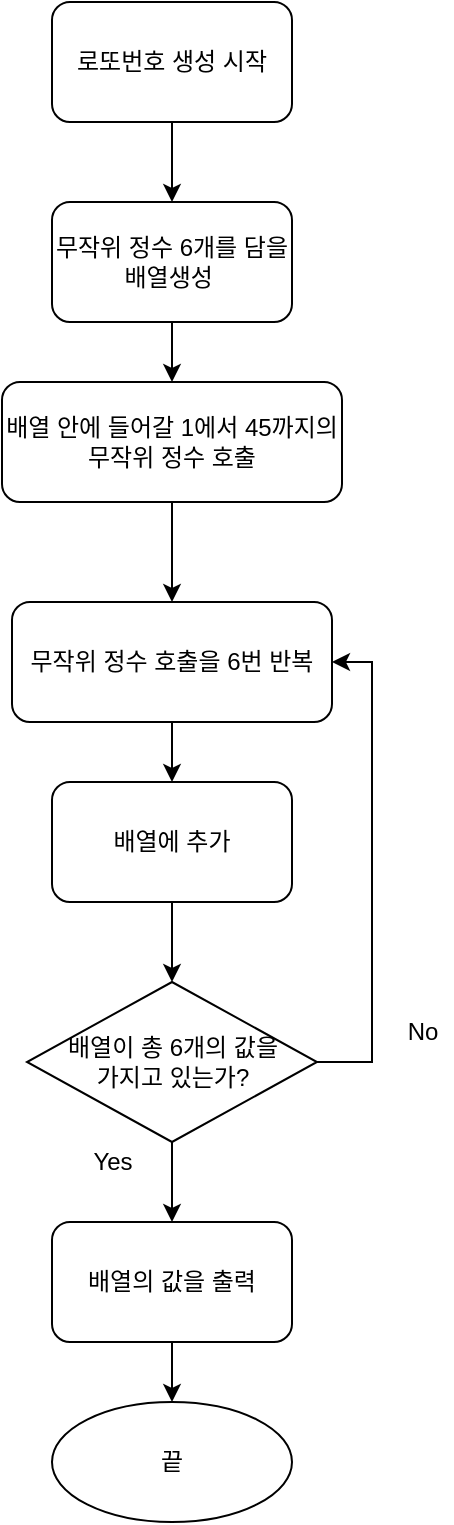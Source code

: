 <mxfile version="16.5.1" type="device"><diagram id="CnlV8Qyk_oenkaBdWZ6_" name="페이지-1"><mxGraphModel dx="1106" dy="876" grid="1" gridSize="10" guides="1" tooltips="1" connect="1" arrows="1" fold="1" page="1" pageScale="1" pageWidth="827" pageHeight="1169" math="0" shadow="0"><root><mxCell id="0"/><mxCell id="1" parent="0"/><mxCell id="0YTTxvDnGQ7QqKEgSEvf-8" value="" style="edgeStyle=orthogonalEdgeStyle;rounded=0;orthogonalLoop=1;jettySize=auto;html=1;" parent="1" source="0YTTxvDnGQ7QqKEgSEvf-1" target="0YTTxvDnGQ7QqKEgSEvf-2" edge="1"><mxGeometry relative="1" as="geometry"/></mxCell><mxCell id="0YTTxvDnGQ7QqKEgSEvf-1" value="로또번호 생성 시작" style="rounded=1;whiteSpace=wrap;html=1;" parent="1" vertex="1"><mxGeometry x="90" y="70" width="120" height="60" as="geometry"/></mxCell><mxCell id="0YTTxvDnGQ7QqKEgSEvf-9" value="" style="edgeStyle=orthogonalEdgeStyle;rounded=0;orthogonalLoop=1;jettySize=auto;html=1;" parent="1" source="0YTTxvDnGQ7QqKEgSEvf-2" target="0YTTxvDnGQ7QqKEgSEvf-3" edge="1"><mxGeometry relative="1" as="geometry"/></mxCell><mxCell id="0YTTxvDnGQ7QqKEgSEvf-2" value="무작위 정수 6개를 담을&lt;br&gt;배열생성&amp;nbsp;" style="rounded=1;whiteSpace=wrap;html=1;" parent="1" vertex="1"><mxGeometry x="90" y="170" width="120" height="60" as="geometry"/></mxCell><mxCell id="nDjtDkrJ2-S843BTZGlN-3" value="" style="edgeStyle=orthogonalEdgeStyle;rounded=0;orthogonalLoop=1;jettySize=auto;html=1;" parent="1" source="0YTTxvDnGQ7QqKEgSEvf-3" target="nDjtDkrJ2-S843BTZGlN-2" edge="1"><mxGeometry relative="1" as="geometry"/></mxCell><mxCell id="0YTTxvDnGQ7QqKEgSEvf-3" value="배열 안에 들어갈 1에서 45까지의 무작위 정수 호출" style="rounded=1;whiteSpace=wrap;html=1;" parent="1" vertex="1"><mxGeometry x="65" y="260" width="170" height="60" as="geometry"/></mxCell><mxCell id="dOU0rbPTKUJUL24rJDpA-6" value="" style="edgeStyle=orthogonalEdgeStyle;rounded=0;orthogonalLoop=1;jettySize=auto;html=1;" edge="1" parent="1" source="0YTTxvDnGQ7QqKEgSEvf-5" target="SAxTGoSO73iuIJ_9RsWT-1"><mxGeometry relative="1" as="geometry"/></mxCell><mxCell id="dOU0rbPTKUJUL24rJDpA-7" style="edgeStyle=orthogonalEdgeStyle;rounded=0;orthogonalLoop=1;jettySize=auto;html=1;entryX=1;entryY=0.5;entryDx=0;entryDy=0;" edge="1" parent="1" source="0YTTxvDnGQ7QqKEgSEvf-5" target="nDjtDkrJ2-S843BTZGlN-2"><mxGeometry relative="1" as="geometry"><Array as="points"><mxPoint x="250" y="600"/><mxPoint x="250" y="400"/></Array></mxGeometry></mxCell><mxCell id="0YTTxvDnGQ7QqKEgSEvf-5" value="배열이 총 6개의 값을&lt;br&gt;가지고 있는가?" style="rhombus;whiteSpace=wrap;html=1;" parent="1" vertex="1"><mxGeometry x="77.5" y="560" width="145" height="80" as="geometry"/></mxCell><mxCell id="0YTTxvDnGQ7QqKEgSEvf-7" value="끝" style="ellipse;whiteSpace=wrap;html=1;" parent="1" vertex="1"><mxGeometry x="90" y="770" width="120" height="60" as="geometry"/></mxCell><mxCell id="0YTTxvDnGQ7QqKEgSEvf-14" value="Yes" style="text;html=1;align=center;verticalAlign=middle;resizable=0;points=[];autosize=1;strokeColor=none;fillColor=none;" parent="1" vertex="1"><mxGeometry x="100" y="640" width="40" height="20" as="geometry"/></mxCell><mxCell id="0YTTxvDnGQ7QqKEgSEvf-15" value="No" style="text;html=1;align=center;verticalAlign=middle;resizable=0;points=[];autosize=1;strokeColor=none;fillColor=none;" parent="1" vertex="1"><mxGeometry x="260" y="575" width="30" height="20" as="geometry"/></mxCell><mxCell id="dOU0rbPTKUJUL24rJDpA-3" value="" style="edgeStyle=orthogonalEdgeStyle;rounded=0;orthogonalLoop=1;jettySize=auto;html=1;" edge="1" parent="1" source="nDjtDkrJ2-S843BTZGlN-2" target="dOU0rbPTKUJUL24rJDpA-2"><mxGeometry relative="1" as="geometry"/></mxCell><mxCell id="nDjtDkrJ2-S843BTZGlN-2" value="무작위 정수 호출을 6번 반복" style="rounded=1;whiteSpace=wrap;html=1;" parent="1" vertex="1"><mxGeometry x="70" y="370" width="160" height="60" as="geometry"/></mxCell><mxCell id="SAxTGoSO73iuIJ_9RsWT-3" value="" style="edgeStyle=orthogonalEdgeStyle;rounded=0;orthogonalLoop=1;jettySize=auto;html=1;" parent="1" source="SAxTGoSO73iuIJ_9RsWT-1" target="0YTTxvDnGQ7QqKEgSEvf-7" edge="1"><mxGeometry relative="1" as="geometry"/></mxCell><mxCell id="SAxTGoSO73iuIJ_9RsWT-1" value="배열의 값을 출력" style="rounded=1;whiteSpace=wrap;html=1;" parent="1" vertex="1"><mxGeometry x="90" y="680" width="120" height="60" as="geometry"/></mxCell><mxCell id="dOU0rbPTKUJUL24rJDpA-5" value="" style="edgeStyle=orthogonalEdgeStyle;rounded=0;orthogonalLoop=1;jettySize=auto;html=1;" edge="1" parent="1" source="dOU0rbPTKUJUL24rJDpA-2" target="0YTTxvDnGQ7QqKEgSEvf-5"><mxGeometry relative="1" as="geometry"/></mxCell><mxCell id="dOU0rbPTKUJUL24rJDpA-2" value="배열에 추가" style="rounded=1;whiteSpace=wrap;html=1;" vertex="1" parent="1"><mxGeometry x="90" y="460" width="120" height="60" as="geometry"/></mxCell></root></mxGraphModel></diagram></mxfile>